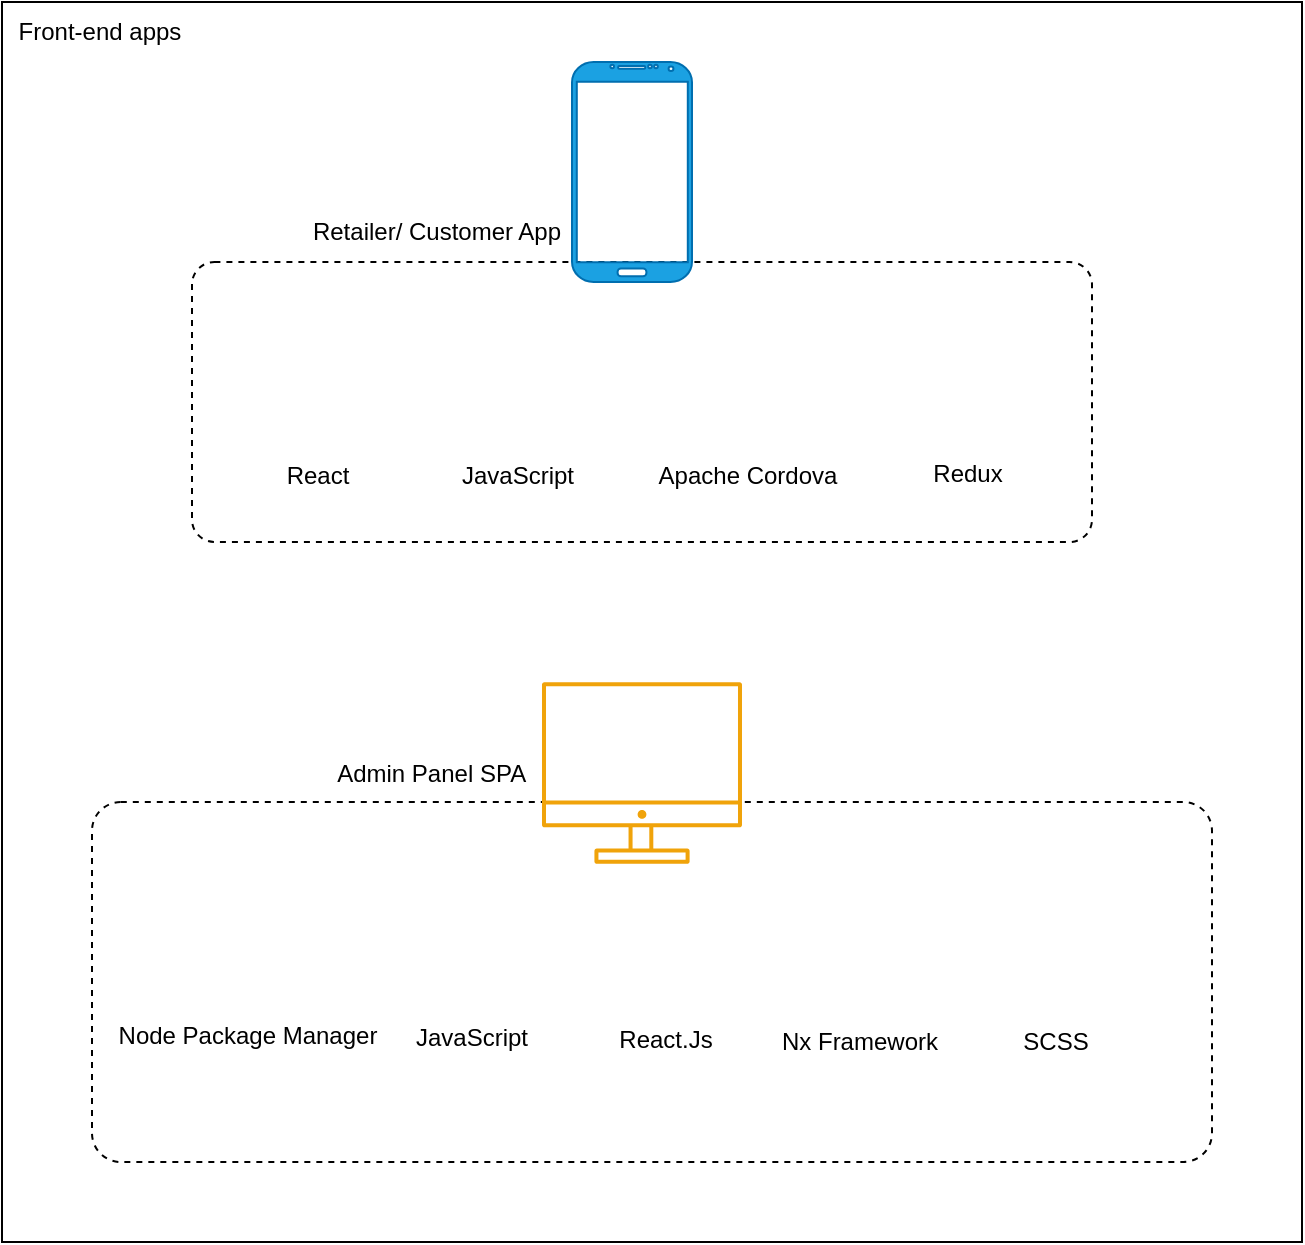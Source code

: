 <mxfile version="21.5.2" type="github">
  <diagram name="Page-1" id="ZvFrD7qEp3GO8TMWyem1">
    <mxGraphModel dx="1434" dy="684" grid="1" gridSize="10" guides="1" tooltips="1" connect="1" arrows="1" fold="1" page="1" pageScale="1" pageWidth="850" pageHeight="1100" math="0" shadow="0">
      <root>
        <mxCell id="0" />
        <mxCell id="1" parent="0" />
        <mxCell id="_29mUptUSwZzpm6hVwqz-2" value="" style="rounded=0;whiteSpace=wrap;html=1;" vertex="1" parent="1">
          <mxGeometry x="100" y="160" width="650" height="620" as="geometry" />
        </mxCell>
        <mxCell id="_29mUptUSwZzpm6hVwqz-3" value="Front-end apps" style="text;html=1;strokeColor=none;fillColor=none;align=center;verticalAlign=middle;whiteSpace=wrap;rounded=0;" vertex="1" parent="1">
          <mxGeometry x="99" y="160" width="100" height="30" as="geometry" />
        </mxCell>
        <mxCell id="_29mUptUSwZzpm6hVwqz-4" value="" style="rounded=1;whiteSpace=wrap;html=1;dashed=1;arcSize=8;" vertex="1" parent="1">
          <mxGeometry x="195" y="290" width="450" height="140" as="geometry" />
        </mxCell>
        <mxCell id="_29mUptUSwZzpm6hVwqz-7" value="" style="shape=image;html=1;verticalAlign=top;verticalLabelPosition=bottom;labelBackgroundColor=#ffffff;imageAspect=0;aspect=fixed;image=https://cdn1.iconfinder.com/data/icons/unicons-line-vol-5/24/react-128.png" vertex="1" parent="1">
          <mxGeometry x="222.5" y="320" width="70" height="70" as="geometry" />
        </mxCell>
        <mxCell id="_29mUptUSwZzpm6hVwqz-8" value="React" style="text;html=1;strokeColor=none;fillColor=none;align=center;verticalAlign=middle;whiteSpace=wrap;rounded=0;" vertex="1" parent="1">
          <mxGeometry x="207.5" y="382" width="100" height="30" as="geometry" />
        </mxCell>
        <mxCell id="_29mUptUSwZzpm6hVwqz-12" value="" style="shape=image;imageAspect=0;aspect=fixed;verticalLabelPosition=bottom;verticalAlign=top;image=https://cdn-icons-png.flaticon.com/512/5968/5968292.png;" vertex="1" parent="1">
          <mxGeometry x="330" y="325" width="55" height="55" as="geometry" />
        </mxCell>
        <mxCell id="_29mUptUSwZzpm6hVwqz-13" value="JavaScript" style="text;html=1;strokeColor=none;fillColor=none;align=center;verticalAlign=middle;whiteSpace=wrap;rounded=0;" vertex="1" parent="1">
          <mxGeometry x="307.5" y="382" width="100" height="30" as="geometry" />
        </mxCell>
        <mxCell id="_29mUptUSwZzpm6hVwqz-14" value="" style="shape=image;imageAspect=0;aspect=fixed;verticalLabelPosition=bottom;verticalAlign=top;image=https://cordova.apache.org/static/img/cordova_bot.png;" vertex="1" parent="1">
          <mxGeometry x="439.16" y="320" width="66.67" height="75" as="geometry" />
        </mxCell>
        <mxCell id="_29mUptUSwZzpm6hVwqz-15" value="Apache Cordova" style="text;html=1;strokeColor=none;fillColor=none;align=center;verticalAlign=middle;whiteSpace=wrap;rounded=0;" vertex="1" parent="1">
          <mxGeometry x="422.5" y="382" width="100" height="30" as="geometry" />
        </mxCell>
        <mxCell id="_29mUptUSwZzpm6hVwqz-18" value="" style="shape=image;imageAspect=0;aspect=fixed;verticalLabelPosition=bottom;verticalAlign=top;image=https://cdn.worldvectorlogo.com/logos/redux.svg;" vertex="1" parent="1">
          <mxGeometry x="552.81" y="320" width="62.91" height="60" as="geometry" />
        </mxCell>
        <mxCell id="_29mUptUSwZzpm6hVwqz-19" value="Redux" style="text;html=1;strokeColor=none;fillColor=none;align=center;verticalAlign=middle;whiteSpace=wrap;rounded=0;" vertex="1" parent="1">
          <mxGeometry x="532.5" y="380" width="100" height="32" as="geometry" />
        </mxCell>
        <mxCell id="_29mUptUSwZzpm6hVwqz-20" value="" style="verticalLabelPosition=bottom;verticalAlign=top;html=1;shadow=0;dashed=0;strokeWidth=1;shape=mxgraph.android.phone2;strokeColor=#006EAF;fillColor=#1ba1e2;fontColor=#ffffff;noLabel=0;overflow=visible;fixDash=0;container=0;collapsible=0;cloneable=1;deletable=1;" vertex="1" parent="1">
          <mxGeometry x="385" y="190" width="60" height="110" as="geometry" />
        </mxCell>
        <mxCell id="_29mUptUSwZzpm6hVwqz-21" value="" style="rounded=1;whiteSpace=wrap;html=1;dashed=1;arcSize=8;" vertex="1" parent="1">
          <mxGeometry x="145" y="560" width="560" height="180" as="geometry" />
        </mxCell>
        <mxCell id="_29mUptUSwZzpm6hVwqz-22" value="" style="shape=image;imageAspect=0;aspect=fixed;verticalLabelPosition=bottom;verticalAlign=top;image=https://upload.wikimedia.org/wikipedia/commons/thumb/a/a7/React-icon.svg/2300px-React-icon.svg.png;" vertex="1" parent="1">
          <mxGeometry x="400" y="607.09" width="63.76" height="55.41" as="geometry" />
        </mxCell>
        <mxCell id="_29mUptUSwZzpm6hVwqz-23" value="" style="shape=image;imageAspect=0;aspect=fixed;verticalLabelPosition=bottom;verticalAlign=top;image=https://upload.wikimedia.org/wikipedia/commons/thumb/d/db/Npm-logo.svg/2560px-Npm-logo.svg.png;" vertex="1" parent="1">
          <mxGeometry x="160" y="623.5" width="102.97" height="40" as="geometry" />
        </mxCell>
        <mxCell id="_29mUptUSwZzpm6hVwqz-24" value="" style="shape=image;imageAspect=0;aspect=fixed;verticalLabelPosition=bottom;verticalAlign=top;image=https://cdn-icons-png.flaticon.com/512/5968/5968292.png;" vertex="1" parent="1">
          <mxGeometry x="307.16" y="605.5" width="55" height="55" as="geometry" />
        </mxCell>
        <mxCell id="_29mUptUSwZzpm6hVwqz-25" value="JavaScript" style="text;html=1;strokeColor=none;fillColor=none;align=center;verticalAlign=middle;whiteSpace=wrap;rounded=0;" vertex="1" parent="1">
          <mxGeometry x="284.66" y="662.5" width="100" height="30" as="geometry" />
        </mxCell>
        <mxCell id="_29mUptUSwZzpm6hVwqz-26" value="" style="shape=image;imageAspect=0;aspect=fixed;verticalLabelPosition=bottom;verticalAlign=top;image=https://icons-for-free.com/iconfiles/svg/0/Nx-1324888747599639247.svg;" vertex="1" parent="1">
          <mxGeometry x="490.83" y="593" width="80" height="80" as="geometry" />
        </mxCell>
        <mxCell id="_29mUptUSwZzpm6hVwqz-27" value="" style="shape=image;imageAspect=0;aspect=fixed;verticalLabelPosition=bottom;verticalAlign=top;image=https://user-images.githubusercontent.com/43313420/105893154-0afe1180-6013-11eb-941d-19a96ebe3c0b.png;" vertex="1" parent="1">
          <mxGeometry x="530" y="710" width="136.84" height="20" as="geometry" />
        </mxCell>
        <mxCell id="_29mUptUSwZzpm6hVwqz-29" value="" style="shape=image;imageAspect=0;aspect=fixed;verticalLabelPosition=bottom;verticalAlign=top;image=https://d4.alternativeto.net/fQgCTebKFpVyA7YIb-a2NNrS9cRdTslJvfPgdRX4R34/rs:fill:280:280:0/g:ce:0:0/YWJzOi8vZGlzdC9pY29ucy9zYXNzXzc4ODkwLnBuZw.png;" vertex="1" parent="1">
          <mxGeometry x="599.34" y="604.3" width="56.2" height="56.2" as="geometry" />
        </mxCell>
        <mxCell id="_29mUptUSwZzpm6hVwqz-32" value="Node Package Manager" style="text;html=1;strokeColor=none;fillColor=none;align=center;verticalAlign=middle;whiteSpace=wrap;rounded=0;" vertex="1" parent="1">
          <mxGeometry x="152.5" y="661.5" width="140" height="30" as="geometry" />
        </mxCell>
        <mxCell id="_29mUptUSwZzpm6hVwqz-33" value="React.Js" style="text;html=1;strokeColor=none;fillColor=none;align=center;verticalAlign=middle;whiteSpace=wrap;rounded=0;" vertex="1" parent="1">
          <mxGeometry x="381.88" y="663.5" width="100" height="30" as="geometry" />
        </mxCell>
        <mxCell id="_29mUptUSwZzpm6hVwqz-34" value="Nx Framework" style="text;html=1;strokeColor=none;fillColor=none;align=center;verticalAlign=middle;whiteSpace=wrap;rounded=0;" vertex="1" parent="1">
          <mxGeometry x="478.83" y="664.5" width="100" height="30" as="geometry" />
        </mxCell>
        <mxCell id="_29mUptUSwZzpm6hVwqz-35" value="SCSS" style="text;html=1;strokeColor=none;fillColor=none;align=center;verticalAlign=middle;whiteSpace=wrap;rounded=0;" vertex="1" parent="1">
          <mxGeometry x="577.44" y="664.5" width="100" height="30" as="geometry" />
        </mxCell>
        <mxCell id="_29mUptUSwZzpm6hVwqz-36" value="" style="sketch=0;outlineConnect=0;fontColor=#000000;strokeColor=#BD7000;fillColor=#f0a30a;dashed=0;verticalLabelPosition=bottom;verticalAlign=top;align=center;html=1;fontSize=12;fontStyle=0;aspect=fixed;shape=mxgraph.aws4.illustration_desktop;pointerEvents=1" vertex="1" parent="1">
          <mxGeometry x="370" y="500" width="100" height="91" as="geometry" />
        </mxCell>
        <mxCell id="_29mUptUSwZzpm6hVwqz-37" value="Retailer/ Customer App" style="text;html=1;strokeColor=none;fillColor=none;align=center;verticalAlign=middle;whiteSpace=wrap;rounded=0;" vertex="1" parent="1">
          <mxGeometry x="250" y="260" width="135" height="30" as="geometry" />
        </mxCell>
        <mxCell id="_29mUptUSwZzpm6hVwqz-38" value="Admin Panel SPA&amp;nbsp;" style="text;html=1;strokeColor=none;fillColor=none;align=center;verticalAlign=middle;whiteSpace=wrap;rounded=0;" vertex="1" parent="1">
          <mxGeometry x="249" y="530.5" width="135" height="30" as="geometry" />
        </mxCell>
      </root>
    </mxGraphModel>
  </diagram>
</mxfile>
